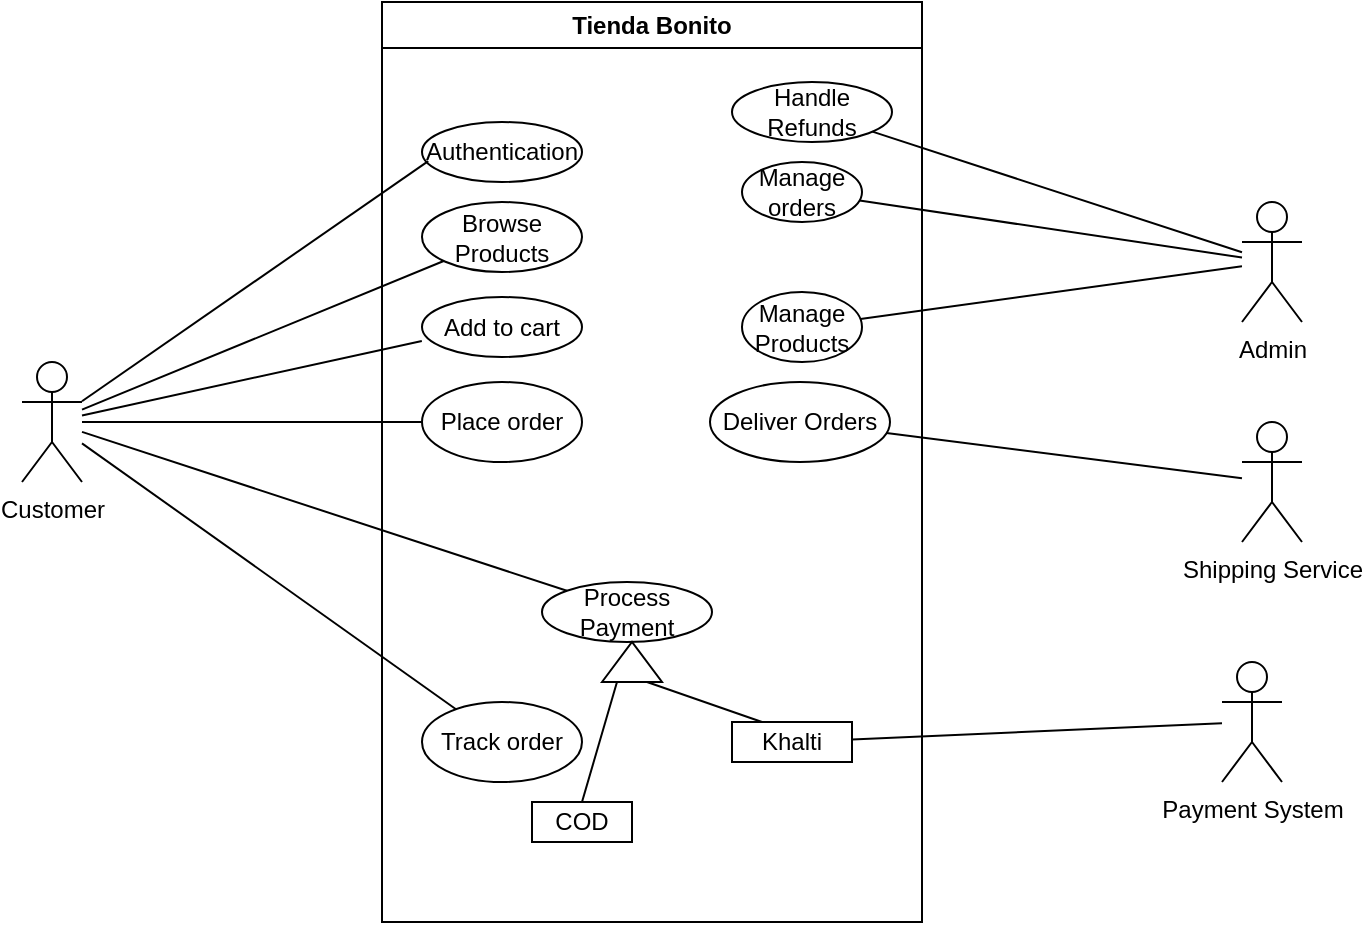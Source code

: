 <mxfile version="26.0.16">
  <diagram name="Page-1" id="2xKNmPbRvTcJsNJkrDok">
    <mxGraphModel dx="1103" dy="611" grid="1" gridSize="10" guides="1" tooltips="1" connect="1" arrows="1" fold="1" page="1" pageScale="1" pageWidth="1100" pageHeight="850" background="#ffffff" math="0" shadow="0">
      <root>
        <mxCell id="0" />
        <mxCell id="1" parent="0" />
        <mxCell id="_DyhmnH1X0i6e9Q3qZGH-2" value="&lt;div&gt;Tienda Bonito&lt;/div&gt;" style="swimlane;whiteSpace=wrap;html=1;startSize=23;" vertex="1" parent="1">
          <mxGeometry x="430" y="195" width="270" height="460" as="geometry" />
        </mxCell>
        <mxCell id="_DyhmnH1X0i6e9Q3qZGH-4" value="&lt;div&gt;Authentication&lt;/div&gt;" style="ellipse;whiteSpace=wrap;html=1;" vertex="1" parent="_DyhmnH1X0i6e9Q3qZGH-2">
          <mxGeometry x="20" y="60" width="80" height="30" as="geometry" />
        </mxCell>
        <mxCell id="_DyhmnH1X0i6e9Q3qZGH-6" value="Add to cart" style="ellipse;whiteSpace=wrap;html=1;" vertex="1" parent="_DyhmnH1X0i6e9Q3qZGH-2">
          <mxGeometry x="20.0" y="147.5" width="80" height="30" as="geometry" />
        </mxCell>
        <mxCell id="_DyhmnH1X0i6e9Q3qZGH-9" value="Place order" style="ellipse;whiteSpace=wrap;html=1;" vertex="1" parent="_DyhmnH1X0i6e9Q3qZGH-2">
          <mxGeometry x="20" y="190" width="80" height="40" as="geometry" />
        </mxCell>
        <mxCell id="_DyhmnH1X0i6e9Q3qZGH-37" value="Browse Products" style="ellipse;whiteSpace=wrap;html=1;" vertex="1" parent="_DyhmnH1X0i6e9Q3qZGH-2">
          <mxGeometry x="20" y="100" width="80" height="35" as="geometry" />
        </mxCell>
        <mxCell id="_DyhmnH1X0i6e9Q3qZGH-39" value="&lt;div&gt;Manage orders&lt;/div&gt;" style="ellipse;whiteSpace=wrap;html=1;" vertex="1" parent="_DyhmnH1X0i6e9Q3qZGH-2">
          <mxGeometry x="180" y="80" width="60" height="30" as="geometry" />
        </mxCell>
        <mxCell id="_DyhmnH1X0i6e9Q3qZGH-41" value="&lt;div&gt;Track order&lt;/div&gt;" style="ellipse;whiteSpace=wrap;html=1;" vertex="1" parent="_DyhmnH1X0i6e9Q3qZGH-2">
          <mxGeometry x="20" y="350" width="80" height="40" as="geometry" />
        </mxCell>
        <mxCell id="_DyhmnH1X0i6e9Q3qZGH-44" value="Manage Products" style="ellipse;whiteSpace=wrap;html=1;" vertex="1" parent="_DyhmnH1X0i6e9Q3qZGH-2">
          <mxGeometry x="180" y="145" width="60" height="35" as="geometry" />
        </mxCell>
        <mxCell id="_DyhmnH1X0i6e9Q3qZGH-53" value="Deliver Orders" style="ellipse;whiteSpace=wrap;html=1;" vertex="1" parent="_DyhmnH1X0i6e9Q3qZGH-2">
          <mxGeometry x="164" y="190" width="90" height="40" as="geometry" />
        </mxCell>
        <mxCell id="_DyhmnH1X0i6e9Q3qZGH-64" value="Process Payment" style="ellipse;whiteSpace=wrap;html=1;" vertex="1" parent="_DyhmnH1X0i6e9Q3qZGH-2">
          <mxGeometry x="80" y="290" width="85" height="30" as="geometry" />
        </mxCell>
        <mxCell id="_DyhmnH1X0i6e9Q3qZGH-50" value="Handle Refunds" style="ellipse;whiteSpace=wrap;html=1;" vertex="1" parent="_DyhmnH1X0i6e9Q3qZGH-2">
          <mxGeometry x="175" y="40" width="80" height="30" as="geometry" />
        </mxCell>
        <mxCell id="_DyhmnH1X0i6e9Q3qZGH-72" value="" style="triangle;whiteSpace=wrap;html=1;rotation=-90;" vertex="1" parent="_DyhmnH1X0i6e9Q3qZGH-2">
          <mxGeometry x="115" y="315" width="20" height="30" as="geometry" />
        </mxCell>
        <mxCell id="_DyhmnH1X0i6e9Q3qZGH-75" value="COD" style="whiteSpace=wrap;html=1;" vertex="1" parent="_DyhmnH1X0i6e9Q3qZGH-2">
          <mxGeometry x="75" y="400" width="50" height="20" as="geometry" />
        </mxCell>
        <mxCell id="_DyhmnH1X0i6e9Q3qZGH-76" value="Khalti" style="rounded=0;whiteSpace=wrap;html=1;" vertex="1" parent="_DyhmnH1X0i6e9Q3qZGH-2">
          <mxGeometry x="175" y="360" width="60" height="20" as="geometry" />
        </mxCell>
        <mxCell id="_DyhmnH1X0i6e9Q3qZGH-77" value="" style="endArrow=none;html=1;rounded=0;entryX=0;entryY=0.75;entryDx=0;entryDy=0;exitX=0.25;exitY=0;exitDx=0;exitDy=0;" edge="1" parent="_DyhmnH1X0i6e9Q3qZGH-2" source="_DyhmnH1X0i6e9Q3qZGH-76" target="_DyhmnH1X0i6e9Q3qZGH-72">
          <mxGeometry width="50" height="50" relative="1" as="geometry">
            <mxPoint x="-200" y="410" as="sourcePoint" />
            <mxPoint x="-150" y="360" as="targetPoint" />
          </mxGeometry>
        </mxCell>
        <mxCell id="_DyhmnH1X0i6e9Q3qZGH-3" value="&lt;div&gt;Customer&lt;/div&gt;&lt;div&gt;&lt;br&gt;&lt;/div&gt;" style="shape=umlActor;verticalLabelPosition=bottom;verticalAlign=top;html=1;outlineConnect=0;" vertex="1" parent="1">
          <mxGeometry x="250" y="375" width="30" height="60" as="geometry" />
        </mxCell>
        <mxCell id="_DyhmnH1X0i6e9Q3qZGH-5" value="" style="endArrow=none;html=1;rounded=0;entryX=0.039;entryY=0.653;entryDx=0;entryDy=0;entryPerimeter=0;" edge="1" parent="1" source="_DyhmnH1X0i6e9Q3qZGH-3" target="_DyhmnH1X0i6e9Q3qZGH-4">
          <mxGeometry width="50" height="50" relative="1" as="geometry">
            <mxPoint x="370" y="345" as="sourcePoint" />
            <mxPoint x="420" y="295" as="targetPoint" />
          </mxGeometry>
        </mxCell>
        <mxCell id="_DyhmnH1X0i6e9Q3qZGH-8" value="" style="endArrow=none;html=1;rounded=0;entryX=-0.001;entryY=0.733;entryDx=0;entryDy=0;entryPerimeter=0;" edge="1" parent="1" source="_DyhmnH1X0i6e9Q3qZGH-3" target="_DyhmnH1X0i6e9Q3qZGH-6">
          <mxGeometry width="50" height="50" relative="1" as="geometry">
            <mxPoint x="320" y="445" as="sourcePoint" />
            <mxPoint x="370" y="395" as="targetPoint" />
          </mxGeometry>
        </mxCell>
        <mxCell id="_DyhmnH1X0i6e9Q3qZGH-11" value="" style="endArrow=none;html=1;rounded=0;entryX=0;entryY=0.5;entryDx=0;entryDy=0;" edge="1" parent="1" source="_DyhmnH1X0i6e9Q3qZGH-3" target="_DyhmnH1X0i6e9Q3qZGH-9">
          <mxGeometry width="50" height="50" relative="1" as="geometry">
            <mxPoint x="240" y="395" as="sourcePoint" />
            <mxPoint x="380" y="425" as="targetPoint" />
          </mxGeometry>
        </mxCell>
        <mxCell id="_DyhmnH1X0i6e9Q3qZGH-36" value="&lt;div&gt;Admin&lt;/div&gt;" style="shape=umlActor;verticalLabelPosition=bottom;verticalAlign=top;html=1;outlineConnect=0;" vertex="1" parent="1">
          <mxGeometry x="860" y="295" width="30" height="60" as="geometry" />
        </mxCell>
        <mxCell id="_DyhmnH1X0i6e9Q3qZGH-38" value="" style="endArrow=none;html=1;rounded=0;" edge="1" parent="1" source="_DyhmnH1X0i6e9Q3qZGH-3" target="_DyhmnH1X0i6e9Q3qZGH-37">
          <mxGeometry width="50" height="50" relative="1" as="geometry">
            <mxPoint x="340" y="425" as="sourcePoint" />
            <mxPoint x="390" y="375" as="targetPoint" />
          </mxGeometry>
        </mxCell>
        <mxCell id="_DyhmnH1X0i6e9Q3qZGH-40" value="" style="endArrow=none;html=1;rounded=0;" edge="1" parent="1" source="_DyhmnH1X0i6e9Q3qZGH-39" target="_DyhmnH1X0i6e9Q3qZGH-36">
          <mxGeometry width="50" height="50" relative="1" as="geometry">
            <mxPoint x="650.001" y="299.696" as="sourcePoint" />
            <mxPoint x="843.97" y="381.8" as="targetPoint" />
          </mxGeometry>
        </mxCell>
        <mxCell id="_DyhmnH1X0i6e9Q3qZGH-43" value="" style="endArrow=none;html=1;rounded=0;" edge="1" parent="1" source="_DyhmnH1X0i6e9Q3qZGH-3" target="_DyhmnH1X0i6e9Q3qZGH-41">
          <mxGeometry width="50" height="50" relative="1" as="geometry">
            <mxPoint x="290" y="535" as="sourcePoint" />
            <mxPoint x="340" y="485" as="targetPoint" />
          </mxGeometry>
        </mxCell>
        <mxCell id="_DyhmnH1X0i6e9Q3qZGH-45" value="" style="endArrow=none;html=1;rounded=0;" edge="1" parent="1" source="_DyhmnH1X0i6e9Q3qZGH-44" target="_DyhmnH1X0i6e9Q3qZGH-36">
          <mxGeometry width="50" height="50" relative="1" as="geometry">
            <mxPoint x="260" y="575" as="sourcePoint" />
            <mxPoint x="310" y="525" as="targetPoint" />
          </mxGeometry>
        </mxCell>
        <mxCell id="_DyhmnH1X0i6e9Q3qZGH-46" value="&lt;div&gt;Payment System&lt;/div&gt;" style="shape=umlActor;verticalLabelPosition=bottom;verticalAlign=top;html=1;outlineConnect=0;" vertex="1" parent="1">
          <mxGeometry x="850" y="525" width="30" height="60" as="geometry" />
        </mxCell>
        <mxCell id="_DyhmnH1X0i6e9Q3qZGH-52" value="Shipping Service" style="shape=umlActor;verticalLabelPosition=bottom;verticalAlign=top;html=1;outlineConnect=0;" vertex="1" parent="1">
          <mxGeometry x="860" y="405" width="30" height="60" as="geometry" />
        </mxCell>
        <mxCell id="_DyhmnH1X0i6e9Q3qZGH-56" value="" style="endArrow=none;html=1;rounded=0;" edge="1" parent="1" source="_DyhmnH1X0i6e9Q3qZGH-52" target="_DyhmnH1X0i6e9Q3qZGH-53">
          <mxGeometry width="50" height="50" relative="1" as="geometry">
            <mxPoint x="590" y="665" as="sourcePoint" />
            <mxPoint x="640" y="615" as="targetPoint" />
          </mxGeometry>
        </mxCell>
        <mxCell id="_DyhmnH1X0i6e9Q3qZGH-66" value="" style="endArrow=none;html=1;rounded=0;" edge="1" parent="1" source="_DyhmnH1X0i6e9Q3qZGH-76" target="_DyhmnH1X0i6e9Q3qZGH-46">
          <mxGeometry width="50" height="50" relative="1" as="geometry">
            <mxPoint x="600" y="585" as="sourcePoint" />
            <mxPoint x="650" y="535" as="targetPoint" />
          </mxGeometry>
        </mxCell>
        <mxCell id="_DyhmnH1X0i6e9Q3qZGH-74" value="" style="endArrow=none;html=1;rounded=0;entryX=0;entryY=0.25;entryDx=0;entryDy=0;" edge="1" parent="1" target="_DyhmnH1X0i6e9Q3qZGH-72">
          <mxGeometry width="50" height="50" relative="1" as="geometry">
            <mxPoint x="530" y="595" as="sourcePoint" />
            <mxPoint x="350" y="555" as="targetPoint" />
          </mxGeometry>
        </mxCell>
        <mxCell id="_DyhmnH1X0i6e9Q3qZGH-78" value="" style="endArrow=none;html=1;rounded=0;" edge="1" parent="1" source="_DyhmnH1X0i6e9Q3qZGH-50" target="_DyhmnH1X0i6e9Q3qZGH-36">
          <mxGeometry width="50" height="50" relative="1" as="geometry">
            <mxPoint x="760" y="475" as="sourcePoint" />
            <mxPoint x="810" y="425" as="targetPoint" />
          </mxGeometry>
        </mxCell>
        <mxCell id="_DyhmnH1X0i6e9Q3qZGH-79" value="" style="endArrow=none;html=1;rounded=0;entryX=0;entryY=0;entryDx=0;entryDy=0;" edge="1" parent="1" source="_DyhmnH1X0i6e9Q3qZGH-3" target="_DyhmnH1X0i6e9Q3qZGH-64">
          <mxGeometry width="50" height="50" relative="1" as="geometry">
            <mxPoint x="240" y="585" as="sourcePoint" />
            <mxPoint x="290" y="535" as="targetPoint" />
          </mxGeometry>
        </mxCell>
      </root>
    </mxGraphModel>
  </diagram>
</mxfile>
